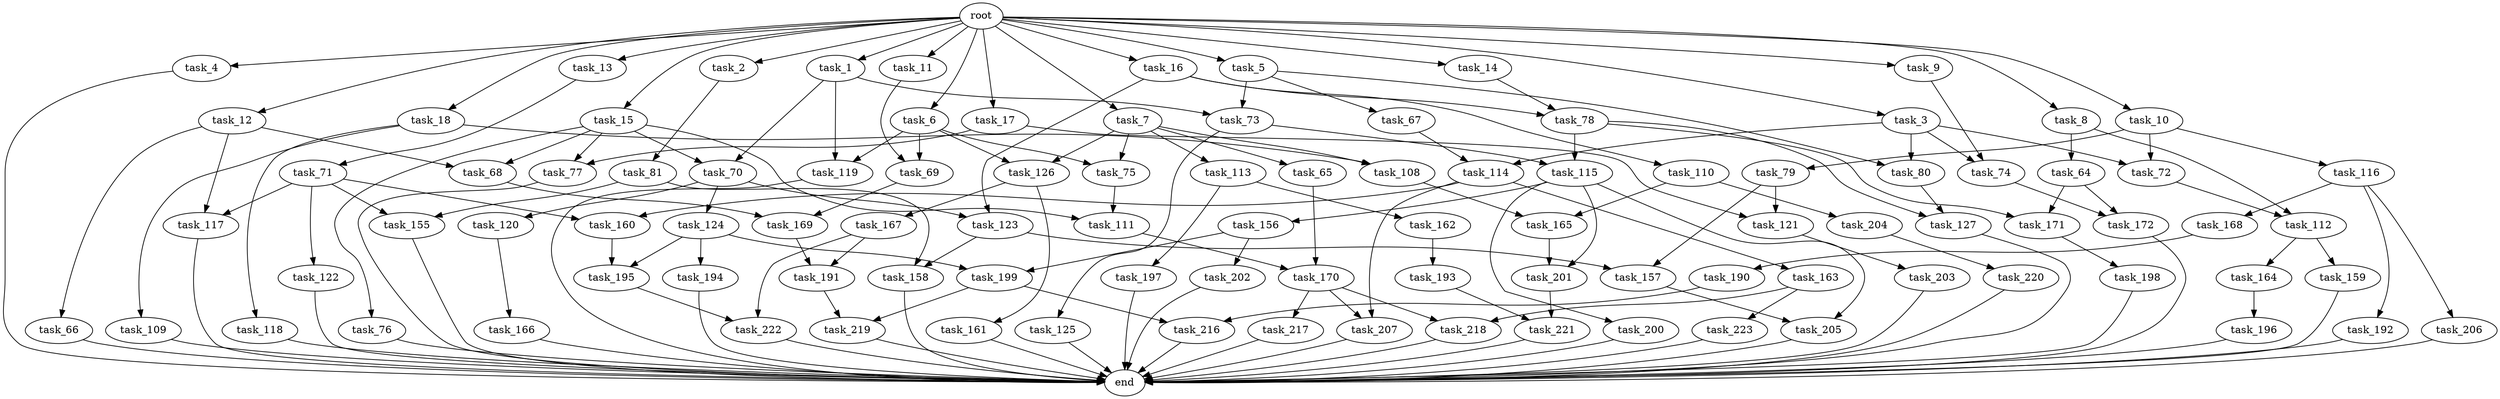 digraph G {
  root [size="0.000000"];
  task_1 [size="2.048000"];
  task_2 [size="2.048000"];
  task_3 [size="2.048000"];
  task_4 [size="2.048000"];
  task_5 [size="2.048000"];
  task_6 [size="2.048000"];
  task_7 [size="2.048000"];
  task_8 [size="2.048000"];
  task_9 [size="2.048000"];
  task_10 [size="2.048000"];
  task_11 [size="2.048000"];
  task_12 [size="2.048000"];
  task_13 [size="2.048000"];
  task_14 [size="2.048000"];
  task_15 [size="2.048000"];
  task_16 [size="2.048000"];
  task_17 [size="2.048000"];
  task_18 [size="2.048000"];
  task_64 [size="618475290.624000"];
  task_65 [size="274877906.944000"];
  task_66 [size="68719476.736000"];
  task_67 [size="68719476.736000"];
  task_68 [size="223338299.392000"];
  task_69 [size="1666447310.848000"];
  task_70 [size="223338299.392000"];
  task_71 [size="1099511627.776000"];
  task_72 [size="996432412.672000"];
  task_73 [size="137438953.472000"];
  task_74 [size="1683627180.032000"];
  task_75 [size="1666447310.848000"];
  task_76 [size="154618822.656000"];
  task_77 [size="1546188226.560000"];
  task_78 [size="687194767.360000"];
  task_79 [size="154618822.656000"];
  task_80 [size="910533066.752000"];
  task_81 [size="274877906.944000"];
  task_108 [size="1992864825.344000"];
  task_109 [size="1717986918.400000"];
  task_110 [size="68719476.736000"];
  task_111 [size="1872605741.056000"];
  task_112 [size="1236950581.248000"];
  task_113 [size="274877906.944000"];
  task_114 [size="1271310319.616000"];
  task_115 [size="687194767.360000"];
  task_116 [size="154618822.656000"];
  task_117 [size="223338299.392000"];
  task_118 [size="1717986918.400000"];
  task_119 [size="1460288880.640000"];
  task_120 [size="1099511627.776000"];
  task_121 [size="2783138807.808000"];
  task_122 [size="154618822.656000"];
  task_123 [size="1168231104.512000"];
  task_124 [size="1099511627.776000"];
  task_125 [size="618475290.624000"];
  task_126 [size="1666447310.848000"];
  task_127 [size="1168231104.512000"];
  task_155 [size="1546188226.560000"];
  task_156 [size="618475290.624000"];
  task_157 [size="1821066133.504000"];
  task_158 [size="1821066133.504000"];
  task_159 [size="1391569403.904000"];
  task_160 [size="773094113.280000"];
  task_161 [size="1391569403.904000"];
  task_162 [size="1717986918.400000"];
  task_163 [size="618475290.624000"];
  task_164 [size="1391569403.904000"];
  task_165 [size="1786706395.136000"];
  task_166 [size="68719476.736000"];
  task_167 [size="1391569403.904000"];
  task_168 [size="618475290.624000"];
  task_169 [size="498216206.336000"];
  task_170 [size="1047972020.224000"];
  task_171 [size="1786706395.136000"];
  task_172 [size="2147483648.000000"];
  task_190 [size="68719476.736000"];
  task_191 [size="1254130450.432000"];
  task_192 [size="618475290.624000"];
  task_193 [size="274877906.944000"];
  task_194 [size="618475290.624000"];
  task_195 [size="1717986918.400000"];
  task_196 [size="1099511627.776000"];
  task_197 [size="1717986918.400000"];
  task_198 [size="1717986918.400000"];
  task_199 [size="2336462209.024000"];
  task_200 [size="618475290.624000"];
  task_201 [size="1460288880.640000"];
  task_202 [size="1717986918.400000"];
  task_203 [size="841813590.016000"];
  task_204 [size="68719476.736000"];
  task_205 [size="1236950581.248000"];
  task_206 [size="618475290.624000"];
  task_207 [size="1460288880.640000"];
  task_216 [size="584115552.256000"];
  task_217 [size="841813590.016000"];
  task_218 [size="1941325217.792000"];
  task_219 [size="1821066133.504000"];
  task_220 [size="1099511627.776000"];
  task_221 [size="309237645.312000"];
  task_222 [size="2491081031.680000"];
  task_223 [size="1099511627.776000"];
  end [size="0.000000"];

  root -> task_1 [size="1.000000"];
  root -> task_2 [size="1.000000"];
  root -> task_3 [size="1.000000"];
  root -> task_4 [size="1.000000"];
  root -> task_5 [size="1.000000"];
  root -> task_6 [size="1.000000"];
  root -> task_7 [size="1.000000"];
  root -> task_8 [size="1.000000"];
  root -> task_9 [size="1.000000"];
  root -> task_10 [size="1.000000"];
  root -> task_11 [size="1.000000"];
  root -> task_12 [size="1.000000"];
  root -> task_13 [size="1.000000"];
  root -> task_14 [size="1.000000"];
  root -> task_15 [size="1.000000"];
  root -> task_16 [size="1.000000"];
  root -> task_17 [size="1.000000"];
  root -> task_18 [size="1.000000"];
  task_1 -> task_70 [size="33554432.000000"];
  task_1 -> task_73 [size="33554432.000000"];
  task_1 -> task_119 [size="33554432.000000"];
  task_2 -> task_81 [size="134217728.000000"];
  task_3 -> task_72 [size="411041792.000000"];
  task_3 -> task_74 [size="411041792.000000"];
  task_3 -> task_80 [size="411041792.000000"];
  task_3 -> task_114 [size="411041792.000000"];
  task_4 -> end [size="1.000000"];
  task_5 -> task_67 [size="33554432.000000"];
  task_5 -> task_73 [size="33554432.000000"];
  task_5 -> task_80 [size="33554432.000000"];
  task_6 -> task_69 [size="679477248.000000"];
  task_6 -> task_75 [size="679477248.000000"];
  task_6 -> task_119 [size="679477248.000000"];
  task_6 -> task_126 [size="679477248.000000"];
  task_7 -> task_65 [size="134217728.000000"];
  task_7 -> task_75 [size="134217728.000000"];
  task_7 -> task_108 [size="134217728.000000"];
  task_7 -> task_113 [size="134217728.000000"];
  task_7 -> task_126 [size="134217728.000000"];
  task_8 -> task_64 [size="301989888.000000"];
  task_8 -> task_112 [size="301989888.000000"];
  task_9 -> task_74 [size="411041792.000000"];
  task_10 -> task_72 [size="75497472.000000"];
  task_10 -> task_79 [size="75497472.000000"];
  task_10 -> task_116 [size="75497472.000000"];
  task_11 -> task_69 [size="134217728.000000"];
  task_12 -> task_66 [size="33554432.000000"];
  task_12 -> task_68 [size="33554432.000000"];
  task_12 -> task_117 [size="33554432.000000"];
  task_13 -> task_71 [size="536870912.000000"];
  task_14 -> task_78 [size="301989888.000000"];
  task_15 -> task_68 [size="75497472.000000"];
  task_15 -> task_70 [size="75497472.000000"];
  task_15 -> task_76 [size="75497472.000000"];
  task_15 -> task_77 [size="75497472.000000"];
  task_15 -> task_111 [size="75497472.000000"];
  task_16 -> task_78 [size="33554432.000000"];
  task_16 -> task_110 [size="33554432.000000"];
  task_16 -> task_123 [size="33554432.000000"];
  task_17 -> task_77 [size="679477248.000000"];
  task_17 -> task_121 [size="679477248.000000"];
  task_18 -> task_108 [size="838860800.000000"];
  task_18 -> task_109 [size="838860800.000000"];
  task_18 -> task_118 [size="838860800.000000"];
  task_64 -> task_171 [size="838860800.000000"];
  task_64 -> task_172 [size="838860800.000000"];
  task_65 -> task_170 [size="209715200.000000"];
  task_66 -> end [size="1.000000"];
  task_67 -> task_114 [size="209715200.000000"];
  task_68 -> task_169 [size="33554432.000000"];
  task_69 -> task_169 [size="209715200.000000"];
  task_70 -> task_120 [size="536870912.000000"];
  task_70 -> task_123 [size="536870912.000000"];
  task_70 -> task_124 [size="536870912.000000"];
  task_71 -> task_117 [size="75497472.000000"];
  task_71 -> task_122 [size="75497472.000000"];
  task_71 -> task_155 [size="75497472.000000"];
  task_71 -> task_160 [size="75497472.000000"];
  task_72 -> task_112 [size="301989888.000000"];
  task_73 -> task_115 [size="301989888.000000"];
  task_73 -> task_125 [size="301989888.000000"];
  task_74 -> task_172 [size="209715200.000000"];
  task_75 -> task_111 [size="838860800.000000"];
  task_76 -> end [size="1.000000"];
  task_77 -> end [size="1.000000"];
  task_78 -> task_115 [size="33554432.000000"];
  task_78 -> task_127 [size="33554432.000000"];
  task_78 -> task_171 [size="33554432.000000"];
  task_79 -> task_121 [size="679477248.000000"];
  task_79 -> task_157 [size="679477248.000000"];
  task_80 -> task_127 [size="536870912.000000"];
  task_81 -> task_155 [size="679477248.000000"];
  task_81 -> task_158 [size="679477248.000000"];
  task_108 -> task_165 [size="838860800.000000"];
  task_109 -> end [size="1.000000"];
  task_110 -> task_165 [size="33554432.000000"];
  task_110 -> task_204 [size="33554432.000000"];
  task_111 -> task_170 [size="301989888.000000"];
  task_112 -> task_159 [size="679477248.000000"];
  task_112 -> task_164 [size="679477248.000000"];
  task_113 -> task_162 [size="838860800.000000"];
  task_113 -> task_197 [size="838860800.000000"];
  task_114 -> task_160 [size="301989888.000000"];
  task_114 -> task_163 [size="301989888.000000"];
  task_114 -> task_207 [size="301989888.000000"];
  task_115 -> task_156 [size="301989888.000000"];
  task_115 -> task_200 [size="301989888.000000"];
  task_115 -> task_201 [size="301989888.000000"];
  task_115 -> task_205 [size="301989888.000000"];
  task_116 -> task_168 [size="301989888.000000"];
  task_116 -> task_192 [size="301989888.000000"];
  task_116 -> task_206 [size="301989888.000000"];
  task_117 -> end [size="1.000000"];
  task_118 -> end [size="1.000000"];
  task_119 -> end [size="1.000000"];
  task_120 -> task_166 [size="33554432.000000"];
  task_121 -> task_203 [size="411041792.000000"];
  task_122 -> end [size="1.000000"];
  task_123 -> task_157 [size="209715200.000000"];
  task_123 -> task_158 [size="209715200.000000"];
  task_124 -> task_194 [size="301989888.000000"];
  task_124 -> task_195 [size="301989888.000000"];
  task_124 -> task_199 [size="301989888.000000"];
  task_125 -> end [size="1.000000"];
  task_126 -> task_161 [size="679477248.000000"];
  task_126 -> task_167 [size="679477248.000000"];
  task_127 -> end [size="1.000000"];
  task_155 -> end [size="1.000000"];
  task_156 -> task_199 [size="838860800.000000"];
  task_156 -> task_202 [size="838860800.000000"];
  task_157 -> task_205 [size="301989888.000000"];
  task_158 -> end [size="1.000000"];
  task_159 -> end [size="1.000000"];
  task_160 -> task_195 [size="536870912.000000"];
  task_161 -> end [size="1.000000"];
  task_162 -> task_193 [size="134217728.000000"];
  task_163 -> task_218 [size="536870912.000000"];
  task_163 -> task_223 [size="536870912.000000"];
  task_164 -> task_196 [size="536870912.000000"];
  task_165 -> task_201 [size="411041792.000000"];
  task_166 -> end [size="1.000000"];
  task_167 -> task_191 [size="536870912.000000"];
  task_167 -> task_222 [size="536870912.000000"];
  task_168 -> task_190 [size="33554432.000000"];
  task_169 -> task_191 [size="75497472.000000"];
  task_170 -> task_207 [size="411041792.000000"];
  task_170 -> task_217 [size="411041792.000000"];
  task_170 -> task_218 [size="411041792.000000"];
  task_171 -> task_198 [size="838860800.000000"];
  task_172 -> end [size="1.000000"];
  task_190 -> task_216 [size="75497472.000000"];
  task_191 -> task_219 [size="679477248.000000"];
  task_192 -> end [size="1.000000"];
  task_193 -> task_221 [size="75497472.000000"];
  task_194 -> end [size="1.000000"];
  task_195 -> task_222 [size="679477248.000000"];
  task_196 -> end [size="1.000000"];
  task_197 -> end [size="1.000000"];
  task_198 -> end [size="1.000000"];
  task_199 -> task_216 [size="209715200.000000"];
  task_199 -> task_219 [size="209715200.000000"];
  task_200 -> end [size="1.000000"];
  task_201 -> task_221 [size="75497472.000000"];
  task_202 -> end [size="1.000000"];
  task_203 -> end [size="1.000000"];
  task_204 -> task_220 [size="536870912.000000"];
  task_205 -> end [size="1.000000"];
  task_206 -> end [size="1.000000"];
  task_207 -> end [size="1.000000"];
  task_216 -> end [size="1.000000"];
  task_217 -> end [size="1.000000"];
  task_218 -> end [size="1.000000"];
  task_219 -> end [size="1.000000"];
  task_220 -> end [size="1.000000"];
  task_221 -> end [size="1.000000"];
  task_222 -> end [size="1.000000"];
  task_223 -> end [size="1.000000"];
}
